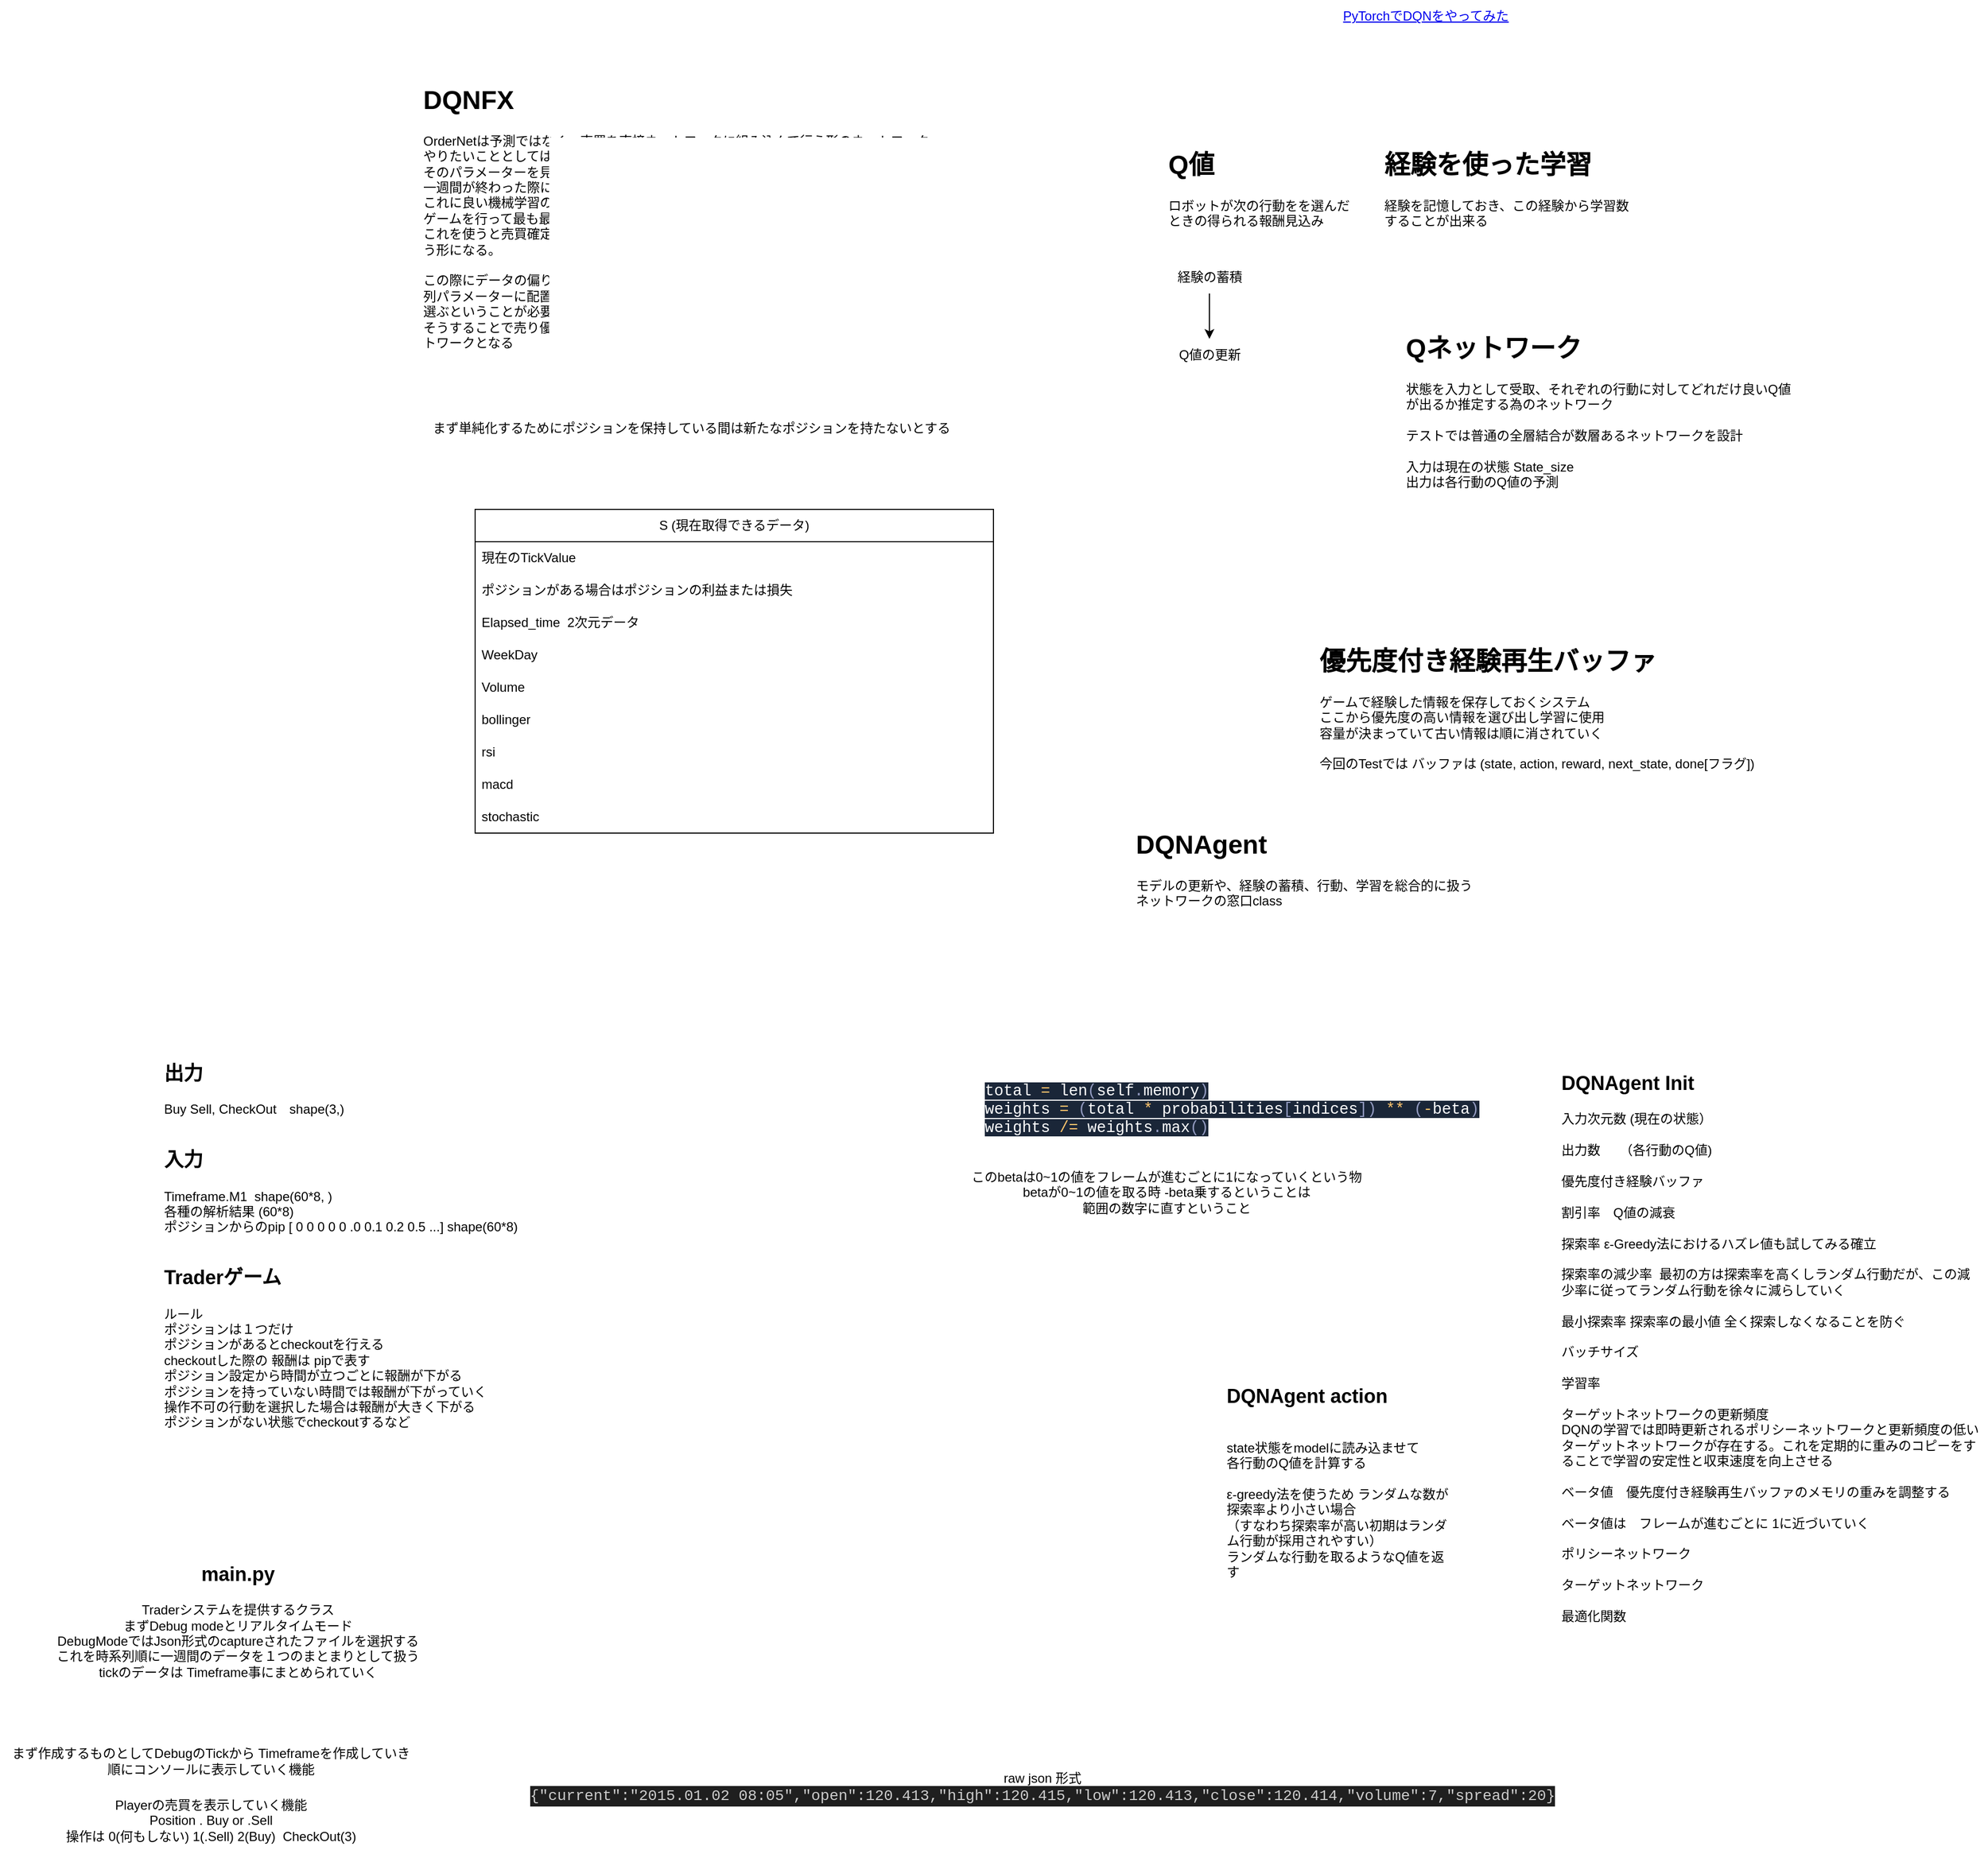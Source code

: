 <mxfile version="24.7.5">
  <diagram name="ページ1" id="ln5z6j8cxkB7ya5_pSJh">
    <mxGraphModel dx="1434" dy="837" grid="1" gridSize="10" guides="1" tooltips="1" connect="1" arrows="1" fold="1" page="1" pageScale="1" pageWidth="2000" pageHeight="2000" math="0" shadow="0">
      <root>
        <mxCell id="0" />
        <mxCell id="1" parent="0" />
        <mxCell id="xpMtv3fqlLtutdRSdk_--1" value="&lt;h1 style=&quot;margin-top: 0px;&quot;&gt;DQNFX&lt;/h1&gt;&lt;div&gt;OrderNetは予測ではなく、売買を直接ネットワークに組み込んで行う形のネットワーク&lt;/div&gt;&lt;div&gt;やりたいこととしては1週間のデータ内で売買を繰り返して最も利益の大きいネットワークとそのパラメーターを見つけ出すことが目的。&lt;/div&gt;&lt;div&gt;一週間が終わった際に保持しているポジションは強制的に決済され結果に反映される&lt;/div&gt;&lt;div&gt;これに良い機械学習の方法としてDeep Q Learningがある。深層強化学習と翻訳されるこれはゲームを行って最も最もスコアの高い動作を学習していくものである。&lt;/div&gt;&lt;div&gt;これを使うと売買確定をゲームとして捉えて、この中で最もスコアの高いものを採用するという形になる。&lt;/div&gt;&lt;div&gt;&lt;br&gt;&lt;/div&gt;&lt;div&gt;この際にデータの偏りをなくすために１週間の値を二次関数で近似し、これを例えば100の配列パラメーターに配置。データ全体でこれを足していって勾配が緩やかになるようにデータを選ぶということが必要。&lt;/div&gt;&lt;div&gt;そうすることで売り優勢買い優勢のどちらの環境でも同様な確率で勝利することが出来るネットワークとなる&lt;/div&gt;" style="text;html=1;whiteSpace=wrap;overflow=hidden;rounded=0;" parent="1" vertex="1">
          <mxGeometry x="470" y="210" width="510" height="290" as="geometry" />
        </mxCell>
        <mxCell id="xpMtv3fqlLtutdRSdk_--3" value="まず単純化するためにポジションを保持している間は新たなポジションを持たないとする" style="text;html=1;align=center;verticalAlign=middle;resizable=0;points=[];autosize=1;strokeColor=none;fillColor=none;" parent="1" vertex="1">
          <mxGeometry x="470" y="520" width="500" height="30" as="geometry" />
        </mxCell>
        <mxCell id="xpMtv3fqlLtutdRSdk_--5" value="S (現在取得できるデータ)" style="swimlane;fontStyle=0;childLayout=stackLayout;horizontal=1;startSize=30;horizontalStack=0;resizeParent=1;resizeParentMax=0;resizeLast=0;collapsible=1;marginBottom=0;whiteSpace=wrap;html=1;" parent="1" vertex="1">
          <mxGeometry x="520" y="610" width="480" height="300" as="geometry" />
        </mxCell>
        <mxCell id="xpMtv3fqlLtutdRSdk_--6" value="現在のTickValue" style="text;strokeColor=none;fillColor=none;align=left;verticalAlign=middle;spacingLeft=4;spacingRight=4;overflow=hidden;points=[[0,0.5],[1,0.5]];portConstraint=eastwest;rotatable=0;whiteSpace=wrap;html=1;" parent="xpMtv3fqlLtutdRSdk_--5" vertex="1">
          <mxGeometry y="30" width="480" height="30" as="geometry" />
        </mxCell>
        <mxCell id="xpMtv3fqlLtutdRSdk_--7" value="ポジションがある場合はポジションの利益または損失" style="text;strokeColor=none;fillColor=none;align=left;verticalAlign=middle;spacingLeft=4;spacingRight=4;overflow=hidden;points=[[0,0.5],[1,0.5]];portConstraint=eastwest;rotatable=0;whiteSpace=wrap;html=1;" parent="xpMtv3fqlLtutdRSdk_--5" vertex="1">
          <mxGeometry y="60" width="480" height="30" as="geometry" />
        </mxCell>
        <mxCell id="xpMtv3fqlLtutdRSdk_--8" value="Elapsed_time&amp;nbsp; 2次元データ" style="text;strokeColor=none;fillColor=none;align=left;verticalAlign=middle;spacingLeft=4;spacingRight=4;overflow=hidden;points=[[0,0.5],[1,0.5]];portConstraint=eastwest;rotatable=0;whiteSpace=wrap;html=1;" parent="xpMtv3fqlLtutdRSdk_--5" vertex="1">
          <mxGeometry y="90" width="480" height="30" as="geometry" />
        </mxCell>
        <mxCell id="xpMtv3fqlLtutdRSdk_--9" value="WeekDay" style="text;strokeColor=none;fillColor=none;align=left;verticalAlign=middle;spacingLeft=4;spacingRight=4;overflow=hidden;points=[[0,0.5],[1,0.5]];portConstraint=eastwest;rotatable=0;whiteSpace=wrap;html=1;" parent="xpMtv3fqlLtutdRSdk_--5" vertex="1">
          <mxGeometry y="120" width="480" height="30" as="geometry" />
        </mxCell>
        <mxCell id="xpMtv3fqlLtutdRSdk_--10" value="Volume" style="text;strokeColor=none;fillColor=none;align=left;verticalAlign=middle;spacingLeft=4;spacingRight=4;overflow=hidden;points=[[0,0.5],[1,0.5]];portConstraint=eastwest;rotatable=0;whiteSpace=wrap;html=1;" parent="xpMtv3fqlLtutdRSdk_--5" vertex="1">
          <mxGeometry y="150" width="480" height="30" as="geometry" />
        </mxCell>
        <mxCell id="xpMtv3fqlLtutdRSdk_--11" value="bollinger" style="text;strokeColor=none;fillColor=none;align=left;verticalAlign=middle;spacingLeft=4;spacingRight=4;overflow=hidden;points=[[0,0.5],[1,0.5]];portConstraint=eastwest;rotatable=0;whiteSpace=wrap;html=1;" parent="xpMtv3fqlLtutdRSdk_--5" vertex="1">
          <mxGeometry y="180" width="480" height="30" as="geometry" />
        </mxCell>
        <mxCell id="xpMtv3fqlLtutdRSdk_--12" value="rsi" style="text;strokeColor=none;fillColor=none;align=left;verticalAlign=middle;spacingLeft=4;spacingRight=4;overflow=hidden;points=[[0,0.5],[1,0.5]];portConstraint=eastwest;rotatable=0;whiteSpace=wrap;html=1;" parent="xpMtv3fqlLtutdRSdk_--5" vertex="1">
          <mxGeometry y="210" width="480" height="30" as="geometry" />
        </mxCell>
        <mxCell id="xpMtv3fqlLtutdRSdk_--13" value="macd" style="text;strokeColor=none;fillColor=none;align=left;verticalAlign=middle;spacingLeft=4;spacingRight=4;overflow=hidden;points=[[0,0.5],[1,0.5]];portConstraint=eastwest;rotatable=0;whiteSpace=wrap;html=1;" parent="xpMtv3fqlLtutdRSdk_--5" vertex="1">
          <mxGeometry y="240" width="480" height="30" as="geometry" />
        </mxCell>
        <mxCell id="xpMtv3fqlLtutdRSdk_--14" value="stochastic" style="text;strokeColor=none;fillColor=none;align=left;verticalAlign=middle;spacingLeft=4;spacingRight=4;overflow=hidden;points=[[0,0.5],[1,0.5]];portConstraint=eastwest;rotatable=0;whiteSpace=wrap;html=1;" parent="xpMtv3fqlLtutdRSdk_--5" vertex="1">
          <mxGeometry y="270" width="480" height="30" as="geometry" />
        </mxCell>
        <mxCell id="T3KpbV8gVUI4oXyI_sBn-2" value="&lt;h1 style=&quot;margin-top: 0px;&quot;&gt;Q値&lt;/h1&gt;&lt;div&gt;ロボットが次の行動をを選んだときの得られる報酬見込み&lt;/div&gt;" style="text;html=1;whiteSpace=wrap;overflow=hidden;rounded=0;" parent="1" vertex="1">
          <mxGeometry x="1160" y="270" width="180" height="100" as="geometry" />
        </mxCell>
        <mxCell id="T3KpbV8gVUI4oXyI_sBn-3" value="&lt;h1 style=&quot;margin-top: 0px;&quot;&gt;経験を使った学習&lt;/h1&gt;&lt;div&gt;経験を記憶しておき、この経験から学習数することが出来る&lt;/div&gt;" style="text;html=1;whiteSpace=wrap;overflow=hidden;rounded=0;" parent="1" vertex="1">
          <mxGeometry x="1360" y="270" width="240" height="120" as="geometry" />
        </mxCell>
        <mxCell id="T3KpbV8gVUI4oXyI_sBn-7" value="" style="edgeStyle=orthogonalEdgeStyle;rounded=0;orthogonalLoop=1;jettySize=auto;html=1;" parent="1" source="T3KpbV8gVUI4oXyI_sBn-5" target="T3KpbV8gVUI4oXyI_sBn-6" edge="1">
          <mxGeometry relative="1" as="geometry" />
        </mxCell>
        <mxCell id="T3KpbV8gVUI4oXyI_sBn-5" value="経験の蓄積" style="text;html=1;align=center;verticalAlign=middle;resizable=0;points=[];autosize=1;strokeColor=none;fillColor=none;" parent="1" vertex="1">
          <mxGeometry x="1160" y="380" width="80" height="30" as="geometry" />
        </mxCell>
        <mxCell id="T3KpbV8gVUI4oXyI_sBn-6" value="Q値の更新" style="text;html=1;align=center;verticalAlign=middle;resizable=0;points=[];autosize=1;strokeColor=none;fillColor=none;" parent="1" vertex="1">
          <mxGeometry x="1160" y="452" width="80" height="30" as="geometry" />
        </mxCell>
        <mxCell id="T3KpbV8gVUI4oXyI_sBn-9" value="&lt;h1 style=&quot;margin-top: 0px;&quot;&gt;Qネットワーク&lt;/h1&gt;&lt;div&gt;状態を入力として受取、それぞれの行動に対してどれだけ良いQ値が出るか推定する為のネットワーク&lt;/div&gt;&lt;div&gt;&lt;br&gt;&lt;/div&gt;&lt;div&gt;テストでは普通の全層結合が数層あるネットワークを設計&lt;/div&gt;&lt;div&gt;&lt;br&gt;&lt;/div&gt;&lt;div&gt;入力は現在の状態 State_size&lt;/div&gt;&lt;div&gt;出力は各行動のQ値の予測&lt;/div&gt;" style="text;html=1;whiteSpace=wrap;overflow=hidden;rounded=0;" parent="1" vertex="1">
          <mxGeometry x="1380" y="440" width="370" height="190" as="geometry" />
        </mxCell>
        <mxCell id="T3KpbV8gVUI4oXyI_sBn-10" value="&lt;h1 style=&quot;margin-top: 0px;&quot;&gt;優先度付き経験再生バッファ&lt;/h1&gt;&lt;div&gt;ゲームで経験した情報を保存しておくシステム&lt;/div&gt;&lt;div&gt;ここから優先度の高い情報を選び出し学習に使用&lt;/div&gt;&lt;div&gt;容量が決まっていて古い情報は順に消されていく&lt;/div&gt;&lt;div&gt;&lt;br&gt;&lt;/div&gt;&lt;div&gt;今回のTestでは バッファは (state, action, reward, next_state, done[フラグ])&lt;/div&gt;" style="text;html=1;whiteSpace=wrap;overflow=hidden;rounded=0;" parent="1" vertex="1">
          <mxGeometry x="1300" y="730" width="430" height="170" as="geometry" />
        </mxCell>
        <mxCell id="T3KpbV8gVUI4oXyI_sBn-11" value="&lt;h1 style=&quot;margin-top: 0px;&quot;&gt;DQNAgent&lt;/h1&gt;&lt;div&gt;モデルの更新や、経験の蓄積、行動、学習を総合的に扱うネットワークの窓口class&lt;/div&gt;" style="text;html=1;whiteSpace=wrap;overflow=hidden;rounded=0;" parent="1" vertex="1">
          <mxGeometry x="1130" y="900" width="320" height="120" as="geometry" />
        </mxCell>
        <mxCell id="T3KpbV8gVUI4oXyI_sBn-12" value="&lt;h2&gt;DQNAgent Init&lt;/h2&gt;&lt;div&gt;入力次元数 (現在の状態）&lt;/div&gt;&lt;div&gt;&lt;br&gt;&lt;/div&gt;&lt;div&gt;出力数　　（各行動のQ値)&lt;/div&gt;&lt;div&gt;&lt;br&gt;&lt;/div&gt;&lt;div&gt;優先度付き経験バッファ&lt;/div&gt;&lt;div&gt;&lt;br&gt;&lt;/div&gt;&lt;div&gt;割引率　Q値の減衰&lt;/div&gt;&lt;div&gt;&lt;br&gt;&lt;/div&gt;&lt;div&gt;探索率 ε-Greedy法におけるハズレ値も試してみる確立&lt;/div&gt;&lt;div&gt;&lt;br&gt;&lt;/div&gt;&lt;div&gt;探索率の減少率&amp;nbsp; 最初の方は探索率を高くしランダム行動だが、この減少率に従ってランダム行動を徐々に減らしていく&lt;/div&gt;&lt;div&gt;&lt;br&gt;&lt;/div&gt;&lt;div&gt;最小探索率 探索率の最小値 全く探索しなくなることを防ぐ&lt;/div&gt;&lt;div&gt;&lt;br&gt;&lt;/div&gt;&lt;div&gt;バッチサイズ&lt;/div&gt;&lt;div&gt;&lt;br&gt;&lt;/div&gt;&lt;div&gt;学習率&lt;/div&gt;&lt;div&gt;&lt;br&gt;&lt;/div&gt;&lt;div&gt;ターゲットネットワークの更新頻度&lt;/div&gt;&lt;div&gt;DQNの学習では即時更新されるポリシーネットワークと更新頻度の低いターゲットネットワークが存在する。これを定期的に重みのコピーをすることで学習の安定性と収束速度を向上させる&lt;/div&gt;&lt;div&gt;&lt;br&gt;&lt;/div&gt;&lt;div&gt;ベータ値　優先度付き経験再生バッファのメモリの重みを調整する&lt;/div&gt;&lt;div&gt;&lt;br&gt;&lt;/div&gt;&lt;div&gt;ベータ値は　フレームが進むごとに 1に近づいていく&lt;/div&gt;&lt;div&gt;&lt;br&gt;&lt;/div&gt;&lt;div&gt;ポリシーネットワーク&lt;/div&gt;&lt;div&gt;&lt;br&gt;&lt;/div&gt;&lt;div&gt;ターゲットネットワーク&lt;/div&gt;&lt;div&gt;&lt;br&gt;&lt;/div&gt;&lt;div&gt;最適化関数&lt;/div&gt;" style="text;strokeColor=none;fillColor=none;align=left;verticalAlign=top;spacingLeft=4;spacingRight=4;overflow=hidden;points=[[0,0.5],[1,0.5]];portConstraint=eastwest;rotatable=0;whiteSpace=wrap;html=1;" parent="1" vertex="1">
          <mxGeometry x="1520" y="1110" width="400" height="590" as="geometry" />
        </mxCell>
        <mxCell id="T3KpbV8gVUI4oXyI_sBn-13" value="&lt;a href=&quot;https://zenn.dev/viceinc/articles/e78fee3a0c73e1&quot;&gt;PyTorchでDQNをやってみた&lt;/a&gt;" style="text;html=1;align=center;verticalAlign=middle;resizable=0;points=[];autosize=1;strokeColor=none;fillColor=none;" parent="1" vertex="1">
          <mxGeometry x="1310" y="138" width="180" height="30" as="geometry" />
        </mxCell>
        <mxCell id="8wi80hiDsMFu_Fu_HEFu-1" value="&lt;div&gt;&lt;span style=&quot;color: rgb(255, 255, 255); font-family: SFMono-Regular, Consolas, &amp;quot;Liberation Mono&amp;quot;, Menlo, monospace, &amp;quot;Apple Color Emoji&amp;quot;, &amp;quot;Segoe UI Emoji&amp;quot;, &amp;quot;Segoe UI Symbol&amp;quot;, &amp;quot;Noto Color Emoji&amp;quot;; font-size: 14.4px; white-space-collapse: preserve; background-color: rgb(26, 38, 56);&quot;&gt;&lt;br&gt;&lt;/span&gt;&lt;/div&gt;&lt;span style=&quot;color: rgb(255, 255, 255); font-family: SFMono-Regular, Consolas, &amp;quot;Liberation Mono&amp;quot;, Menlo, monospace, &amp;quot;Apple Color Emoji&amp;quot;, &amp;quot;Segoe UI Emoji&amp;quot;, &amp;quot;Segoe UI Symbol&amp;quot;, &amp;quot;Noto Color Emoji&amp;quot;; font-size: 14.4px; white-space-collapse: preserve; background-color: rgb(26, 38, 56);&quot;&gt;&lt;div&gt;優先度付き経験再生バッファ .sample(batch_size, beta)より&lt;/div&gt;&lt;div&gt;&lt;span style=&quot;color: rgb(255, 255, 255); font-family: SFMono-Regular, Consolas, &amp;quot;Liberation Mono&amp;quot;, Menlo, monospace, &amp;quot;Apple Color Emoji&amp;quot;, &amp;quot;Segoe UI Emoji&amp;quot;, &amp;quot;Segoe UI Symbol&amp;quot;, &amp;quot;Noto Color Emoji&amp;quot;; font-size: 14.4px; white-space-collapse: preserve; background-color: rgb(26, 38, 56);&quot;&gt;&lt;br&gt;&lt;/span&gt;&lt;/div&gt;total &lt;/span&gt;&lt;span style=&quot;box-sizing: inherit; color: rgb(255, 197, 109); font-family: SFMono-Regular, Consolas, &amp;quot;Liberation Mono&amp;quot;, Menlo, monospace, &amp;quot;Apple Color Emoji&amp;quot;, &amp;quot;Segoe UI Emoji&amp;quot;, &amp;quot;Segoe UI Symbol&amp;quot;, &amp;quot;Noto Color Emoji&amp;quot;; font-size: 14.4px; white-space-collapse: preserve; background-color: rgb(26, 38, 56);&quot; class=&quot;token operator&quot;&gt;=&lt;/span&gt;&lt;span style=&quot;color: rgb(255, 255, 255); font-family: SFMono-Regular, Consolas, &amp;quot;Liberation Mono&amp;quot;, Menlo, monospace, &amp;quot;Apple Color Emoji&amp;quot;, &amp;quot;Segoe UI Emoji&amp;quot;, &amp;quot;Segoe UI Symbol&amp;quot;, &amp;quot;Noto Color Emoji&amp;quot;; font-size: 14.4px; white-space-collapse: preserve; background-color: rgb(26, 38, 56);&quot;&gt; &lt;/span&gt;&lt;span style=&quot;box-sizing: inherit; color: rgb(255, 255, 255); font-family: SFMono-Regular, Consolas, &amp;quot;Liberation Mono&amp;quot;, Menlo, monospace, &amp;quot;Apple Color Emoji&amp;quot;, &amp;quot;Segoe UI Emoji&amp;quot;, &amp;quot;Segoe UI Symbol&amp;quot;, &amp;quot;Noto Color Emoji&amp;quot;; font-size: 14.4px; white-space-collapse: preserve; background-color: rgb(26, 38, 56);&quot; class=&quot;token builtin&quot;&gt;len&lt;/span&gt;&lt;span style=&quot;box-sizing: inherit; color: rgb(147, 155, 193); font-family: SFMono-Regular, Consolas, &amp;quot;Liberation Mono&amp;quot;, Menlo, monospace, &amp;quot;Apple Color Emoji&amp;quot;, &amp;quot;Segoe UI Emoji&amp;quot;, &amp;quot;Segoe UI Symbol&amp;quot;, &amp;quot;Noto Color Emoji&amp;quot;; font-size: 14.4px; white-space-collapse: preserve; background-color: rgb(26, 38, 56);&quot; class=&quot;token punctuation&quot;&gt;(&lt;/span&gt;&lt;span style=&quot;color: rgb(255, 255, 255); font-family: SFMono-Regular, Consolas, &amp;quot;Liberation Mono&amp;quot;, Menlo, monospace, &amp;quot;Apple Color Emoji&amp;quot;, &amp;quot;Segoe UI Emoji&amp;quot;, &amp;quot;Segoe UI Symbol&amp;quot;, &amp;quot;Noto Color Emoji&amp;quot;; font-size: 14.4px; white-space-collapse: preserve; background-color: rgb(26, 38, 56);&quot;&gt;self&lt;/span&gt;&lt;span style=&quot;box-sizing: inherit; color: rgb(147, 155, 193); font-family: SFMono-Regular, Consolas, &amp;quot;Liberation Mono&amp;quot;, Menlo, monospace, &amp;quot;Apple Color Emoji&amp;quot;, &amp;quot;Segoe UI Emoji&amp;quot;, &amp;quot;Segoe UI Symbol&amp;quot;, &amp;quot;Noto Color Emoji&amp;quot;; font-size: 14.4px; white-space-collapse: preserve; background-color: rgb(26, 38, 56);&quot; class=&quot;token punctuation&quot;&gt;.&lt;/span&gt;&lt;span style=&quot;color: rgb(255, 255, 255); font-family: SFMono-Regular, Consolas, &amp;quot;Liberation Mono&amp;quot;, Menlo, monospace, &amp;quot;Apple Color Emoji&amp;quot;, &amp;quot;Segoe UI Emoji&amp;quot;, &amp;quot;Segoe UI Symbol&amp;quot;, &amp;quot;Noto Color Emoji&amp;quot;; font-size: 14.4px; white-space-collapse: preserve; background-color: rgb(26, 38, 56);&quot;&gt;memory&lt;/span&gt;&lt;span style=&quot;box-sizing: inherit; color: rgb(147, 155, 193); font-family: SFMono-Regular, Consolas, &amp;quot;Liberation Mono&amp;quot;, Menlo, monospace, &amp;quot;Apple Color Emoji&amp;quot;, &amp;quot;Segoe UI Emoji&amp;quot;, &amp;quot;Segoe UI Symbol&amp;quot;, &amp;quot;Noto Color Emoji&amp;quot;; font-size: 14.4px; white-space-collapse: preserve; background-color: rgb(26, 38, 56);&quot; class=&quot;token punctuation&quot;&gt;)&lt;/span&gt;&lt;span style=&quot;color: rgb(255, 255, 255); font-family: SFMono-Regular, Consolas, &amp;quot;Liberation Mono&amp;quot;, Menlo, monospace, &amp;quot;Apple Color Emoji&amp;quot;, &amp;quot;Segoe UI Emoji&amp;quot;, &amp;quot;Segoe UI Symbol&amp;quot;, &amp;quot;Noto Color Emoji&amp;quot;; font-size: 14.4px; white-space-collapse: preserve; background-color: rgb(26, 38, 56);&quot;&gt;&lt;br&gt;weights &lt;/span&gt;&lt;span style=&quot;box-sizing: inherit; color: rgb(255, 197, 109); font-family: SFMono-Regular, Consolas, &amp;quot;Liberation Mono&amp;quot;, Menlo, monospace, &amp;quot;Apple Color Emoji&amp;quot;, &amp;quot;Segoe UI Emoji&amp;quot;, &amp;quot;Segoe UI Symbol&amp;quot;, &amp;quot;Noto Color Emoji&amp;quot;; font-size: 14.4px; white-space-collapse: preserve; background-color: rgb(26, 38, 56);&quot; class=&quot;token operator&quot;&gt;=&lt;/span&gt;&lt;span style=&quot;color: rgb(255, 255, 255); font-family: SFMono-Regular, Consolas, &amp;quot;Liberation Mono&amp;quot;, Menlo, monospace, &amp;quot;Apple Color Emoji&amp;quot;, &amp;quot;Segoe UI Emoji&amp;quot;, &amp;quot;Segoe UI Symbol&amp;quot;, &amp;quot;Noto Color Emoji&amp;quot;; font-size: 14.4px; white-space-collapse: preserve; background-color: rgb(26, 38, 56);&quot;&gt; &lt;/span&gt;&lt;span style=&quot;box-sizing: inherit; color: rgb(147, 155, 193); font-family: SFMono-Regular, Consolas, &amp;quot;Liberation Mono&amp;quot;, Menlo, monospace, &amp;quot;Apple Color Emoji&amp;quot;, &amp;quot;Segoe UI Emoji&amp;quot;, &amp;quot;Segoe UI Symbol&amp;quot;, &amp;quot;Noto Color Emoji&amp;quot;; font-size: 14.4px; white-space-collapse: preserve; background-color: rgb(26, 38, 56);&quot; class=&quot;token punctuation&quot;&gt;(&lt;/span&gt;&lt;span style=&quot;color: rgb(255, 255, 255); font-family: SFMono-Regular, Consolas, &amp;quot;Liberation Mono&amp;quot;, Menlo, monospace, &amp;quot;Apple Color Emoji&amp;quot;, &amp;quot;Segoe UI Emoji&amp;quot;, &amp;quot;Segoe UI Symbol&amp;quot;, &amp;quot;Noto Color Emoji&amp;quot;; font-size: 14.4px; white-space-collapse: preserve; background-color: rgb(26, 38, 56);&quot;&gt;total &lt;/span&gt;&lt;span style=&quot;box-sizing: inherit; color: rgb(255, 197, 109); font-family: SFMono-Regular, Consolas, &amp;quot;Liberation Mono&amp;quot;, Menlo, monospace, &amp;quot;Apple Color Emoji&amp;quot;, &amp;quot;Segoe UI Emoji&amp;quot;, &amp;quot;Segoe UI Symbol&amp;quot;, &amp;quot;Noto Color Emoji&amp;quot;; font-size: 14.4px; white-space-collapse: preserve; background-color: rgb(26, 38, 56);&quot; class=&quot;token operator&quot;&gt;*&lt;/span&gt;&lt;span style=&quot;color: rgb(255, 255, 255); font-family: SFMono-Regular, Consolas, &amp;quot;Liberation Mono&amp;quot;, Menlo, monospace, &amp;quot;Apple Color Emoji&amp;quot;, &amp;quot;Segoe UI Emoji&amp;quot;, &amp;quot;Segoe UI Symbol&amp;quot;, &amp;quot;Noto Color Emoji&amp;quot;; font-size: 14.4px; white-space-collapse: preserve; background-color: rgb(26, 38, 56);&quot;&gt; probabilities&lt;/span&gt;&lt;span style=&quot;box-sizing: inherit; color: rgb(147, 155, 193); font-family: SFMono-Regular, Consolas, &amp;quot;Liberation Mono&amp;quot;, Menlo, monospace, &amp;quot;Apple Color Emoji&amp;quot;, &amp;quot;Segoe UI Emoji&amp;quot;, &amp;quot;Segoe UI Symbol&amp;quot;, &amp;quot;Noto Color Emoji&amp;quot;; font-size: 14.4px; white-space-collapse: preserve; background-color: rgb(26, 38, 56);&quot; class=&quot;token punctuation&quot;&gt;[&lt;/span&gt;&lt;span style=&quot;color: rgb(255, 255, 255); font-family: SFMono-Regular, Consolas, &amp;quot;Liberation Mono&amp;quot;, Menlo, monospace, &amp;quot;Apple Color Emoji&amp;quot;, &amp;quot;Segoe UI Emoji&amp;quot;, &amp;quot;Segoe UI Symbol&amp;quot;, &amp;quot;Noto Color Emoji&amp;quot;; font-size: 14.4px; white-space-collapse: preserve; background-color: rgb(26, 38, 56);&quot;&gt;indices&lt;/span&gt;&lt;span style=&quot;box-sizing: inherit; color: rgb(147, 155, 193); font-family: SFMono-Regular, Consolas, &amp;quot;Liberation Mono&amp;quot;, Menlo, monospace, &amp;quot;Apple Color Emoji&amp;quot;, &amp;quot;Segoe UI Emoji&amp;quot;, &amp;quot;Segoe UI Symbol&amp;quot;, &amp;quot;Noto Color Emoji&amp;quot;; font-size: 14.4px; white-space-collapse: preserve; background-color: rgb(26, 38, 56);&quot; class=&quot;token punctuation&quot;&gt;]&lt;/span&gt;&lt;span style=&quot;box-sizing: inherit; color: rgb(147, 155, 193); font-family: SFMono-Regular, Consolas, &amp;quot;Liberation Mono&amp;quot;, Menlo, monospace, &amp;quot;Apple Color Emoji&amp;quot;, &amp;quot;Segoe UI Emoji&amp;quot;, &amp;quot;Segoe UI Symbol&amp;quot;, &amp;quot;Noto Color Emoji&amp;quot;; font-size: 14.4px; white-space-collapse: preserve; background-color: rgb(26, 38, 56);&quot; class=&quot;token punctuation&quot;&gt;)&lt;/span&gt;&lt;span style=&quot;color: rgb(255, 255, 255); font-family: SFMono-Regular, Consolas, &amp;quot;Liberation Mono&amp;quot;, Menlo, monospace, &amp;quot;Apple Color Emoji&amp;quot;, &amp;quot;Segoe UI Emoji&amp;quot;, &amp;quot;Segoe UI Symbol&amp;quot;, &amp;quot;Noto Color Emoji&amp;quot;; font-size: 14.4px; white-space-collapse: preserve; background-color: rgb(26, 38, 56);&quot;&gt; &lt;/span&gt;&lt;span style=&quot;box-sizing: inherit; color: rgb(255, 197, 109); font-family: SFMono-Regular, Consolas, &amp;quot;Liberation Mono&amp;quot;, Menlo, monospace, &amp;quot;Apple Color Emoji&amp;quot;, &amp;quot;Segoe UI Emoji&amp;quot;, &amp;quot;Segoe UI Symbol&amp;quot;, &amp;quot;Noto Color Emoji&amp;quot;; font-size: 14.4px; white-space-collapse: preserve; background-color: rgb(26, 38, 56);&quot; class=&quot;token operator&quot;&gt;**&lt;/span&gt;&lt;span style=&quot;color: rgb(255, 255, 255); font-family: SFMono-Regular, Consolas, &amp;quot;Liberation Mono&amp;quot;, Menlo, monospace, &amp;quot;Apple Color Emoji&amp;quot;, &amp;quot;Segoe UI Emoji&amp;quot;, &amp;quot;Segoe UI Symbol&amp;quot;, &amp;quot;Noto Color Emoji&amp;quot;; font-size: 14.4px; white-space-collapse: preserve; background-color: rgb(26, 38, 56);&quot;&gt; &lt;/span&gt;&lt;span style=&quot;box-sizing: inherit; color: rgb(147, 155, 193); font-family: SFMono-Regular, Consolas, &amp;quot;Liberation Mono&amp;quot;, Menlo, monospace, &amp;quot;Apple Color Emoji&amp;quot;, &amp;quot;Segoe UI Emoji&amp;quot;, &amp;quot;Segoe UI Symbol&amp;quot;, &amp;quot;Noto Color Emoji&amp;quot;; font-size: 14.4px; white-space-collapse: preserve; background-color: rgb(26, 38, 56);&quot; class=&quot;token punctuation&quot;&gt;(&lt;/span&gt;&lt;span style=&quot;box-sizing: inherit; color: rgb(255, 197, 109); font-family: SFMono-Regular, Consolas, &amp;quot;Liberation Mono&amp;quot;, Menlo, monospace, &amp;quot;Apple Color Emoji&amp;quot;, &amp;quot;Segoe UI Emoji&amp;quot;, &amp;quot;Segoe UI Symbol&amp;quot;, &amp;quot;Noto Color Emoji&amp;quot;; font-size: 14.4px; white-space-collapse: preserve; background-color: rgb(26, 38, 56);&quot; class=&quot;token operator&quot;&gt;-&lt;/span&gt;&lt;span style=&quot;color: rgb(255, 255, 255); font-family: SFMono-Regular, Consolas, &amp;quot;Liberation Mono&amp;quot;, Menlo, monospace, &amp;quot;Apple Color Emoji&amp;quot;, &amp;quot;Segoe UI Emoji&amp;quot;, &amp;quot;Segoe UI Symbol&amp;quot;, &amp;quot;Noto Color Emoji&amp;quot;; font-size: 14.4px; white-space-collapse: preserve; background-color: rgb(26, 38, 56);&quot;&gt;beta&lt;/span&gt;&lt;span style=&quot;box-sizing: inherit; color: rgb(147, 155, 193); font-family: SFMono-Regular, Consolas, &amp;quot;Liberation Mono&amp;quot;, Menlo, monospace, &amp;quot;Apple Color Emoji&amp;quot;, &amp;quot;Segoe UI Emoji&amp;quot;, &amp;quot;Segoe UI Symbol&amp;quot;, &amp;quot;Noto Color Emoji&amp;quot;; font-size: 14.4px; white-space-collapse: preserve; background-color: rgb(26, 38, 56);&quot; class=&quot;token punctuation&quot;&gt;)&lt;/span&gt;&lt;span style=&quot;color: rgb(255, 255, 255); font-family: SFMono-Regular, Consolas, &amp;quot;Liberation Mono&amp;quot;, Menlo, monospace, &amp;quot;Apple Color Emoji&amp;quot;, &amp;quot;Segoe UI Emoji&amp;quot;, &amp;quot;Segoe UI Symbol&amp;quot;, &amp;quot;Noto Color Emoji&amp;quot;; font-size: 14.4px; white-space-collapse: preserve; background-color: rgb(26, 38, 56);&quot;&gt;&lt;br&gt;weights &lt;/span&gt;&lt;span style=&quot;box-sizing: inherit; color: rgb(255, 197, 109); font-family: SFMono-Regular, Consolas, &amp;quot;Liberation Mono&amp;quot;, Menlo, monospace, &amp;quot;Apple Color Emoji&amp;quot;, &amp;quot;Segoe UI Emoji&amp;quot;, &amp;quot;Segoe UI Symbol&amp;quot;, &amp;quot;Noto Color Emoji&amp;quot;; font-size: 14.4px; white-space-collapse: preserve; background-color: rgb(26, 38, 56);&quot; class=&quot;token operator&quot;&gt;/=&lt;/span&gt;&lt;span style=&quot;color: rgb(255, 255, 255); font-family: SFMono-Regular, Consolas, &amp;quot;Liberation Mono&amp;quot;, Menlo, monospace, &amp;quot;Apple Color Emoji&amp;quot;, &amp;quot;Segoe UI Emoji&amp;quot;, &amp;quot;Segoe UI Symbol&amp;quot;, &amp;quot;Noto Color Emoji&amp;quot;; font-size: 14.4px; white-space-collapse: preserve; background-color: rgb(26, 38, 56);&quot;&gt; weights&lt;/span&gt;&lt;span style=&quot;box-sizing: inherit; color: rgb(147, 155, 193); font-family: SFMono-Regular, Consolas, &amp;quot;Liberation Mono&amp;quot;, Menlo, monospace, &amp;quot;Apple Color Emoji&amp;quot;, &amp;quot;Segoe UI Emoji&amp;quot;, &amp;quot;Segoe UI Symbol&amp;quot;, &amp;quot;Noto Color Emoji&amp;quot;; font-size: 14.4px; white-space-collapse: preserve; background-color: rgb(26, 38, 56);&quot; class=&quot;token punctuation&quot;&gt;.&lt;/span&gt;&lt;span style=&quot;box-sizing: inherit; color: rgb(255, 255, 255); font-family: SFMono-Regular, Consolas, &amp;quot;Liberation Mono&amp;quot;, Menlo, monospace, &amp;quot;Apple Color Emoji&amp;quot;, &amp;quot;Segoe UI Emoji&amp;quot;, &amp;quot;Segoe UI Symbol&amp;quot;, &amp;quot;Noto Color Emoji&amp;quot;; font-size: 14.4px; white-space-collapse: preserve; background-color: rgb(26, 38, 56);&quot; class=&quot;token builtin&quot;&gt;max&lt;/span&gt;&lt;span style=&quot;box-sizing: inherit; color: rgb(147, 155, 193); font-family: SFMono-Regular, Consolas, &amp;quot;Liberation Mono&amp;quot;, Menlo, monospace, &amp;quot;Apple Color Emoji&amp;quot;, &amp;quot;Segoe UI Emoji&amp;quot;, &amp;quot;Segoe UI Symbol&amp;quot;, &amp;quot;Noto Color Emoji&amp;quot;; font-size: 14.4px; white-space-collapse: preserve; background-color: rgb(26, 38, 56);&quot; class=&quot;token punctuation&quot;&gt;(&lt;/span&gt;&lt;span style=&quot;box-sizing: inherit; color: rgb(147, 155, 193); font-family: SFMono-Regular, Consolas, &amp;quot;Liberation Mono&amp;quot;, Menlo, monospace, &amp;quot;Apple Color Emoji&amp;quot;, &amp;quot;Segoe UI Emoji&amp;quot;, &amp;quot;Segoe UI Symbol&amp;quot;, &amp;quot;Noto Color Emoji&amp;quot;; font-size: 14.4px; white-space-collapse: preserve; background-color: rgb(26, 38, 56);&quot; class=&quot;token punctuation&quot;&gt;)&lt;/span&gt;" style="text;html=1;align=left;verticalAlign=middle;resizable=0;points=[];autosize=1;strokeColor=none;fillColor=none;" parent="1" vertex="1">
          <mxGeometry x="990" y="1080" width="450" height="120" as="geometry" />
        </mxCell>
        <mxCell id="8wi80hiDsMFu_Fu_HEFu-2" value="このbetaは0~1の値をフレームが進むごとに1になっていくという物&lt;div&gt;betaが0~1の値を取る時 -beta乗するということは&lt;/div&gt;&lt;div&gt;範囲の数字に直すということ&lt;/div&gt;" style="text;html=1;align=center;verticalAlign=middle;resizable=0;points=[];autosize=1;strokeColor=none;fillColor=none;" parent="1" vertex="1">
          <mxGeometry x="965" y="1213" width="390" height="60" as="geometry" />
        </mxCell>
        <mxCell id="8wi80hiDsMFu_Fu_HEFu-3" value="&lt;h2&gt;DQNAgent action&lt;/h2&gt;&lt;div&gt;&lt;br&gt;&lt;/div&gt;&lt;div&gt;state状態をmodelに読み込ませて&lt;/div&gt;&lt;div&gt;各行動のQ値を計算する&lt;/div&gt;&lt;div&gt;&lt;br&gt;&lt;/div&gt;&lt;div&gt;ε-greedy法を使うため ランダムな数が&lt;/div&gt;&lt;div&gt;探索率より小さい場合&lt;/div&gt;&lt;div&gt;（すなわち探索率が高い初期はランダム行動が採用されやすい）&lt;/div&gt;&lt;div&gt;ランダムな行動を取るようなQ値を返す&lt;/div&gt;" style="text;strokeColor=none;fillColor=none;align=left;verticalAlign=top;spacingLeft=4;spacingRight=4;overflow=hidden;points=[[0,0.5],[1,0.5]];portConstraint=eastwest;rotatable=0;whiteSpace=wrap;html=1;" parent="1" vertex="1">
          <mxGeometry x="1210" y="1400" width="220" height="220" as="geometry" />
        </mxCell>
        <mxCell id="b76DqUTlDQA6wPTbRCKX-1" value="&lt;h2&gt;出力&lt;/h2&gt;&lt;div&gt;Buy Sell, CheckOut　shape(3,)&lt;/div&gt;" style="text;html=1;align=left;verticalAlign=middle;resizable=0;points=[];autosize=1;strokeColor=none;fillColor=none;" parent="1" vertex="1">
          <mxGeometry x="230" y="1100" width="190" height="80" as="geometry" />
        </mxCell>
        <mxCell id="b76DqUTlDQA6wPTbRCKX-2" value="&lt;h2&gt;入力&lt;/h2&gt;&lt;div style=&quot;&quot;&gt;Timeframe.M1&amp;nbsp; shape(60*8, )&lt;/div&gt;&lt;div style=&quot;&quot;&gt;各種の解析結果 (60*8)&lt;/div&gt;&lt;div style=&quot;&quot;&gt;ポジションからのpip [ 0 0 0 0 0 .0 0.1 0.2 0.5 ...] shape(60*8)&lt;/div&gt;" style="text;html=1;align=left;verticalAlign=middle;resizable=0;points=[];autosize=1;strokeColor=none;fillColor=none;" parent="1" vertex="1">
          <mxGeometry x="230" y="1180" width="350" height="110" as="geometry" />
        </mxCell>
        <mxCell id="b76DqUTlDQA6wPTbRCKX-3" value="&lt;h2&gt;Traderゲーム&lt;/h2&gt;&lt;div&gt;ルール&lt;/div&gt;&lt;div&gt;ポジションは１つだけ&lt;/div&gt;&lt;div&gt;ポジションがあるとcheckoutを行える&lt;/div&gt;&lt;div&gt;checkoutした際の 報酬は pipで表す&lt;/div&gt;&lt;div&gt;ポジション設定から時間が立つごとに報酬が下がる&lt;/div&gt;&lt;div&gt;ポジションを持っていない時間では報酬が下がっていく&lt;/div&gt;&lt;div&gt;操作不可の行動を選択した場合は報酬が大きく下がる&lt;/div&gt;&lt;div&gt;ポジションがない状態でcheckoutするなど&lt;/div&gt;" style="text;html=1;align=left;verticalAlign=middle;resizable=0;points=[];autosize=1;strokeColor=none;fillColor=none;" parent="1" vertex="1">
          <mxGeometry x="230" y="1290" width="320" height="180" as="geometry" />
        </mxCell>
        <mxCell id="uDSMtgbRLTREM34ysSIJ-1" value="&lt;h2&gt;main.py&lt;/h2&gt;&lt;div&gt;Traderシステムを提供するクラス&lt;/div&gt;&lt;div&gt;まずDebug modeとリアルタイムモード&lt;/div&gt;&lt;div&gt;DebugModeではJson形式のcaptureされたファイルを選択する&lt;/div&gt;&lt;div&gt;これを時系列順に一週間のデータを１つのまとまりとして扱う&lt;/div&gt;&lt;div&gt;tickのデータは Timeframe事にまとめられていく&lt;/div&gt;" style="text;html=1;align=center;verticalAlign=middle;resizable=0;points=[];autosize=1;strokeColor=none;fillColor=none;" parent="1" vertex="1">
          <mxGeometry x="120" y="1563" width="360" height="140" as="geometry" />
        </mxCell>
        <mxCell id="uDSMtgbRLTREM34ysSIJ-2" value="raw json 形式&lt;div&gt;&lt;div style=&quot;color: rgb(204, 204, 204); background-color: rgb(31, 31, 31); font-family: Consolas, &amp;quot;Courier New&amp;quot;, monospace; font-size: 14px; line-height: 19px; white-space-collapse: preserve;&quot;&gt;{&quot;current&quot;:&quot;2015.01.02 08:05&quot;,&quot;open&quot;:120.413,&quot;high&quot;:120.415,&quot;low&quot;:120.413,&quot;close&quot;:120.414,&quot;volume&quot;:7,&quot;spread&quot;:20}&lt;/div&gt;&lt;/div&gt;" style="text;html=1;align=center;verticalAlign=middle;resizable=0;points=[];autosize=1;strokeColor=none;fillColor=none;" parent="1" vertex="1">
          <mxGeometry x="570" y="1770" width="950" height="50" as="geometry" />
        </mxCell>
        <mxCell id="uDSMtgbRLTREM34ysSIJ-3" value="まず作成するものとしてDebugのTickから Timeframeを作成していき&lt;div&gt;順にコンソールに表示していく機能&lt;/div&gt;" style="text;html=1;align=center;verticalAlign=middle;resizable=0;points=[];autosize=1;strokeColor=none;fillColor=none;" parent="1" vertex="1">
          <mxGeometry x="80" y="1750" width="390" height="40" as="geometry" />
        </mxCell>
        <mxCell id="M1YTZlziO0oyNBgJ5hX8-1" value="Playerの売買を表示していく機能&lt;div&gt;Position . Buy or .Sell&lt;/div&gt;&lt;div&gt;操作は 0(何もしない) 1(.Sell) 2(Buy)&amp;nbsp; CheckOut(3)&lt;/div&gt;" style="text;html=1;align=center;verticalAlign=middle;resizable=0;points=[];autosize=1;strokeColor=none;fillColor=none;" vertex="1" parent="1">
          <mxGeometry x="130" y="1795" width="290" height="60" as="geometry" />
        </mxCell>
      </root>
    </mxGraphModel>
  </diagram>
</mxfile>
